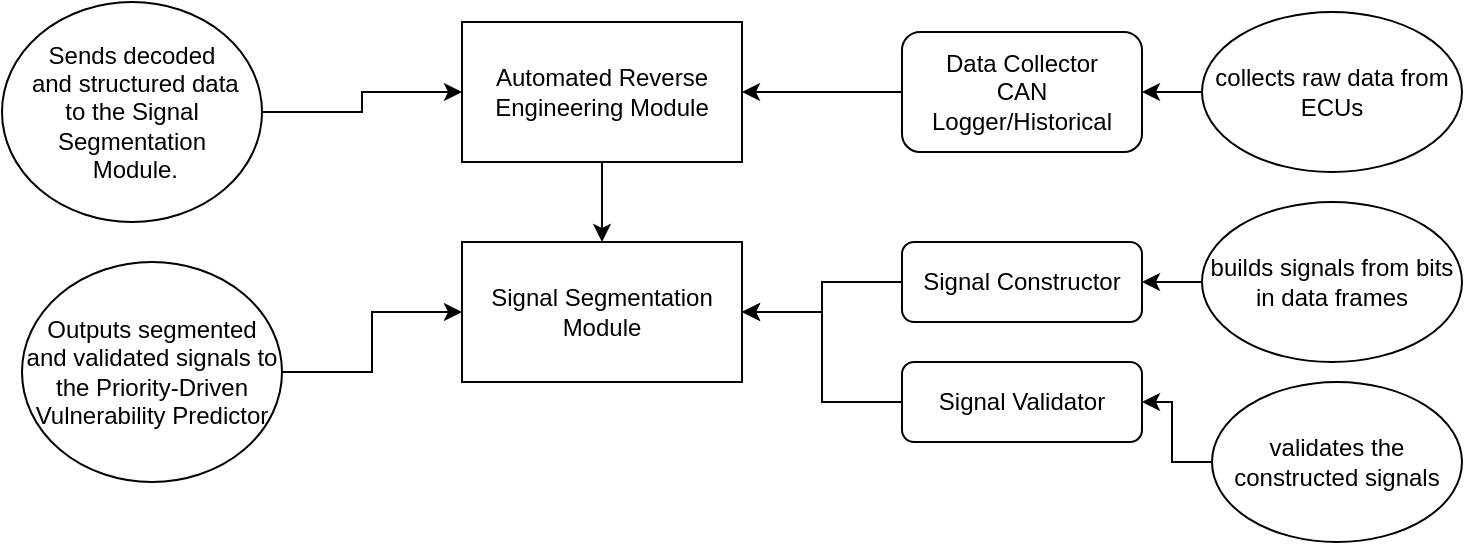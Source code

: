 <mxfile version="23.0.0" type="github">
  <diagram name="Page-1" id="Nee233VI5h3raoB0SpvQ">
    <mxGraphModel dx="1482" dy="786" grid="1" gridSize="10" guides="1" tooltips="1" connect="1" arrows="1" fold="1" page="1" pageScale="1" pageWidth="850" pageHeight="1100" math="0" shadow="0">
      <root>
        <mxCell id="0" />
        <mxCell id="1" parent="0" />
        <mxCell id="f0VjcEv972JPRmQcH5-Z-8" value="" style="edgeStyle=orthogonalEdgeStyle;rounded=0;orthogonalLoop=1;jettySize=auto;html=1;" edge="1" parent="1" source="f0VjcEv972JPRmQcH5-Z-1" target="f0VjcEv972JPRmQcH5-Z-7">
          <mxGeometry relative="1" as="geometry" />
        </mxCell>
        <mxCell id="f0VjcEv972JPRmQcH5-Z-1" value="Automated Reverse Engineering Module" style="rounded=0;whiteSpace=wrap;html=1;" vertex="1" parent="1">
          <mxGeometry x="340" y="50" width="140" height="70" as="geometry" />
        </mxCell>
        <mxCell id="f0VjcEv972JPRmQcH5-Z-13" value="" style="edgeStyle=orthogonalEdgeStyle;rounded=0;orthogonalLoop=1;jettySize=auto;html=1;" edge="1" parent="1" source="f0VjcEv972JPRmQcH5-Z-3" target="f0VjcEv972JPRmQcH5-Z-1">
          <mxGeometry relative="1" as="geometry" />
        </mxCell>
        <mxCell id="f0VjcEv972JPRmQcH5-Z-3" value="Data Collector&lt;br&gt;CAN Logger/Historical" style="rounded=1;whiteSpace=wrap;html=1;" vertex="1" parent="1">
          <mxGeometry x="560" y="55" width="120" height="60" as="geometry" />
        </mxCell>
        <mxCell id="f0VjcEv972JPRmQcH5-Z-7" value="Signal Segmentation Module" style="rounded=0;whiteSpace=wrap;html=1;" vertex="1" parent="1">
          <mxGeometry x="340" y="160" width="140" height="70" as="geometry" />
        </mxCell>
        <mxCell id="f0VjcEv972JPRmQcH5-Z-15" value="" style="edgeStyle=orthogonalEdgeStyle;rounded=0;orthogonalLoop=1;jettySize=auto;html=1;" edge="1" parent="1" source="f0VjcEv972JPRmQcH5-Z-14" target="f0VjcEv972JPRmQcH5-Z-1">
          <mxGeometry relative="1" as="geometry" />
        </mxCell>
        <mxCell id="f0VjcEv972JPRmQcH5-Z-14" value="Sends decoded&lt;br style=&quot;border-color: var(--border-color);&quot;&gt;&lt;span style=&quot;&quot;&gt;&amp;nbsp;and structured data&lt;/span&gt;&lt;br style=&quot;border-color: var(--border-color);&quot;&gt;&lt;span style=&quot;&quot;&gt;to the Signal Segmentation&lt;/span&gt;&lt;br style=&quot;border-color: var(--border-color);&quot;&gt;&lt;span style=&quot;&quot;&gt;&amp;nbsp;Module.&lt;/span&gt;" style="ellipse;whiteSpace=wrap;html=1;" vertex="1" parent="1">
          <mxGeometry x="110" y="40" width="130" height="110" as="geometry" />
        </mxCell>
        <mxCell id="f0VjcEv972JPRmQcH5-Z-18" value="" style="edgeStyle=orthogonalEdgeStyle;rounded=0;orthogonalLoop=1;jettySize=auto;html=1;" edge="1" parent="1" source="f0VjcEv972JPRmQcH5-Z-16" target="f0VjcEv972JPRmQcH5-Z-7">
          <mxGeometry relative="1" as="geometry" />
        </mxCell>
        <mxCell id="f0VjcEv972JPRmQcH5-Z-16" value="Signal Constructor" style="rounded=1;whiteSpace=wrap;html=1;" vertex="1" parent="1">
          <mxGeometry x="560" y="160" width="120" height="40" as="geometry" />
        </mxCell>
        <mxCell id="f0VjcEv972JPRmQcH5-Z-19" value="" style="edgeStyle=orthogonalEdgeStyle;rounded=0;orthogonalLoop=1;jettySize=auto;html=1;" edge="1" parent="1" source="f0VjcEv972JPRmQcH5-Z-17" target="f0VjcEv972JPRmQcH5-Z-7">
          <mxGeometry relative="1" as="geometry" />
        </mxCell>
        <mxCell id="f0VjcEv972JPRmQcH5-Z-17" value="Signal Validator" style="rounded=1;whiteSpace=wrap;html=1;" vertex="1" parent="1">
          <mxGeometry x="560" y="220" width="120" height="40" as="geometry" />
        </mxCell>
        <mxCell id="f0VjcEv972JPRmQcH5-Z-23" value="" style="edgeStyle=orthogonalEdgeStyle;rounded=0;orthogonalLoop=1;jettySize=auto;html=1;" edge="1" parent="1" source="f0VjcEv972JPRmQcH5-Z-20" target="f0VjcEv972JPRmQcH5-Z-16">
          <mxGeometry relative="1" as="geometry" />
        </mxCell>
        <mxCell id="f0VjcEv972JPRmQcH5-Z-20" value="builds signals from bits in data frames" style="ellipse;whiteSpace=wrap;html=1;" vertex="1" parent="1">
          <mxGeometry x="710" y="140" width="130" height="80" as="geometry" />
        </mxCell>
        <mxCell id="f0VjcEv972JPRmQcH5-Z-22" value="" style="edgeStyle=orthogonalEdgeStyle;rounded=0;orthogonalLoop=1;jettySize=auto;html=1;" edge="1" parent="1" source="f0VjcEv972JPRmQcH5-Z-21" target="f0VjcEv972JPRmQcH5-Z-17">
          <mxGeometry relative="1" as="geometry" />
        </mxCell>
        <mxCell id="f0VjcEv972JPRmQcH5-Z-21" value="validates the constructed signals" style="ellipse;whiteSpace=wrap;html=1;" vertex="1" parent="1">
          <mxGeometry x="715" y="230" width="125" height="80" as="geometry" />
        </mxCell>
        <mxCell id="f0VjcEv972JPRmQcH5-Z-25" value="" style="edgeStyle=orthogonalEdgeStyle;rounded=0;orthogonalLoop=1;jettySize=auto;html=1;" edge="1" parent="1" source="f0VjcEv972JPRmQcH5-Z-24" target="f0VjcEv972JPRmQcH5-Z-7">
          <mxGeometry relative="1" as="geometry" />
        </mxCell>
        <mxCell id="f0VjcEv972JPRmQcH5-Z-24" value="Outputs segmented and validated signals to the Priority-Driven Vulnerability Predictor" style="ellipse;whiteSpace=wrap;html=1;" vertex="1" parent="1">
          <mxGeometry x="120" y="170" width="130" height="110" as="geometry" />
        </mxCell>
        <mxCell id="f0VjcEv972JPRmQcH5-Z-27" value="" style="edgeStyle=orthogonalEdgeStyle;rounded=0;orthogonalLoop=1;jettySize=auto;html=1;" edge="1" parent="1" source="f0VjcEv972JPRmQcH5-Z-26" target="f0VjcEv972JPRmQcH5-Z-3">
          <mxGeometry relative="1" as="geometry" />
        </mxCell>
        <mxCell id="f0VjcEv972JPRmQcH5-Z-26" value="collects raw data from ECUs" style="ellipse;whiteSpace=wrap;html=1;" vertex="1" parent="1">
          <mxGeometry x="710" y="45" width="130" height="80" as="geometry" />
        </mxCell>
      </root>
    </mxGraphModel>
  </diagram>
</mxfile>
